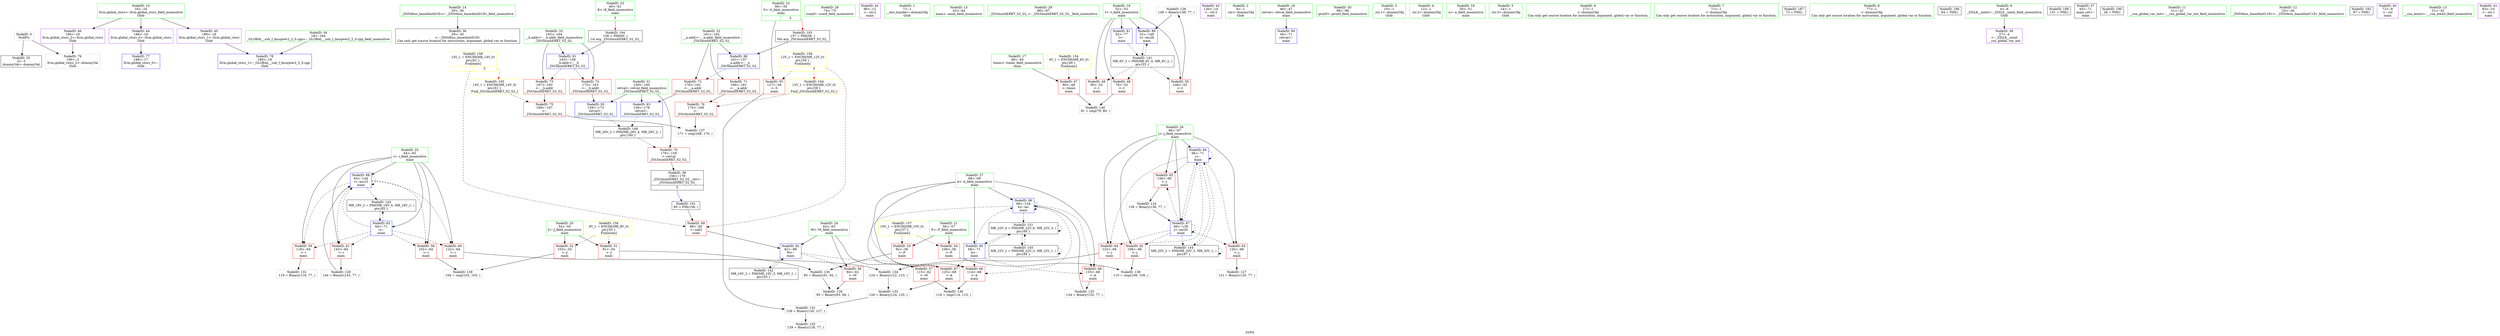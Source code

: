 digraph "SVFG" {
	label="SVFG";

	Node0x55a13d3fc640 [shape=record,color=grey,label="{NodeID: 0\nNullPtr}"];
	Node0x55a13d3fc640 -> Node0x55a13d4132e0[style=solid];
	Node0x55a13d3fc640 -> Node0x55a13d416810[style=solid];
	Node0x55a13d4120e0 [shape=record,color=green,label="{NodeID: 14\n30\<--36\n_ZNSt8ios_base4InitD1Ev\<--_ZNSt8ios_base4InitD1Ev_field_insensitive\n}"];
	Node0x55a13d4120e0 -> Node0x55a13d4133e0[style=solid];
	Node0x55a13d4178f0 [shape=record,color=black,label="{NodeID: 194\n158 = PHI(60, )\n1st arg _ZSt3minIiERKT_S2_S2_ }"];
	Node0x55a13d4178f0 -> Node0x55a13d417200[style=solid];
	Node0x55a13d412c70 [shape=record,color=green,label="{NodeID: 28\n74\<--75\nscanf\<--scanf_field_insensitive\n}"];
	Node0x55a13d419960 [shape=record,color=grey,label="{NodeID: 125\n134 = Binary(133, 77, )\n}"];
	Node0x55a13d419960 -> Node0x55a13d416df0[style=solid];
	Node0x55a13d4138f0 [shape=record,color=purple,label="{NodeID: 42\n96\<--12\n\<--.str.2\nmain\n}"];
	Node0x55a13d414cb0 [shape=record,color=grey,label="{NodeID: 139\n104 = cmp(102, 103, )\n}"];
	Node0x55a13d415500 [shape=record,color=red,label="{NodeID: 56\n94\<--62\n\<--M\nmain\n}"];
	Node0x55a13d415500 -> Node0x55a13d419de0[style=solid];
	Node0x55a13d416060 [shape=record,color=red,label="{NodeID: 70\n179\<--159\n\<--retval\n_ZSt3minIiERKT_S2_S2_\n}"];
	Node0x55a13d416060 -> Node0x55a13d4135b0[style=solid];
	Node0x55a13d416c50 [shape=record,color=blue,label="{NodeID: 84\n66\<--71\nj\<--\nmain\n}"];
	Node0x55a13d416c50 -> Node0x55a13d4159e0[style=dashed];
	Node0x55a13d416c50 -> Node0x55a13d415ab0[style=dashed];
	Node0x55a13d416c50 -> Node0x55a13d415b80[style=dashed];
	Node0x55a13d416c50 -> Node0x55a13d415c50[style=dashed];
	Node0x55a13d416c50 -> Node0x55a13d416c50[style=dashed];
	Node0x55a13d416c50 -> Node0x55a13d416ec0[style=dashed];
	Node0x55a13d416c50 -> Node0x55a13d421080[style=dashed];
	Node0x55a13d3fce50 [shape=record,color=green,label="{NodeID: 1\n7\<--1\n__dso_handle\<--dummyObj\nGlob }"];
	Node0x55a13d4121b0 [shape=record,color=green,label="{NodeID: 15\n43\<--44\nmain\<--main_field_insensitive\n}"];
	Node0x55a13d412d70 [shape=record,color=green,label="{NodeID: 29\n86\<--87\n_ZSt3minIiERKT_S2_S2_\<--_ZSt3minIiERKT_S2_S2__field_insensitive\n}"];
	Node0x55a13d419ae0 [shape=record,color=grey,label="{NodeID: 126\n149 = Binary(148, 77, )\n}"];
	Node0x55a13d419ae0 -> Node0x55a13d417060[style=solid];
	Node0x55a13d4139c0 [shape=record,color=purple,label="{NodeID: 43\n130\<--14\n\<--.str.3\nmain\n}"];
	Node0x55a13d41b830 [shape=record,color=grey,label="{NodeID: 140\n81 = cmp(79, 80, )\n}"];
	Node0x55a13d4155d0 [shape=record,color=red,label="{NodeID: 57\n115\<--62\n\<--M\nmain\n}"];
	Node0x55a13d4155d0 -> Node0x55a13d414830[style=solid];
	Node0x55a13d4248a0 [shape=record,color=yellow,style=double,label="{NodeID: 154\n4V_1 = ENCHI(MR_4V_0)\npts\{49 \}\nFun[main]}"];
	Node0x55a13d4248a0 -> Node0x55a13d413d90[style=dashed];
	Node0x55a13d416130 [shape=record,color=red,label="{NodeID: 71\n169\<--161\n\<--__a.addr\n_ZSt3minIiERKT_S2_S2_\n}"];
	Node0x55a13d416130 -> Node0x55a13d416540[style=solid];
	Node0x55a13d416d20 [shape=record,color=blue,label="{NodeID: 85\n68\<--71\nk\<--\nmain\n}"];
	Node0x55a13d416d20 -> Node0x55a13d415d20[style=dashed];
	Node0x55a13d416d20 -> Node0x55a13d415df0[style=dashed];
	Node0x55a13d416d20 -> Node0x55a13d415ec0[style=dashed];
	Node0x55a13d416d20 -> Node0x55a13d416df0[style=dashed];
	Node0x55a13d416d20 -> Node0x55a13d423380[style=dashed];
	Node0x55a13d3fcee0 [shape=record,color=green,label="{NodeID: 2\n8\<--1\n.str\<--dummyObj\nGlob }"];
	Node0x55a13d4122b0 [shape=record,color=green,label="{NodeID: 16\n46\<--47\nretval\<--retval_field_insensitive\nmain\n}"];
	Node0x55a13d4122b0 -> Node0x55a13d416910[style=solid];
	Node0x55a13d412e70 [shape=record,color=green,label="{NodeID: 30\n98\<--99\nprintf\<--printf_field_insensitive\n}"];
	Node0x55a13d419c60 [shape=record,color=grey,label="{NodeID: 127\n121 = Binary(120, 77, )\n}"];
	Node0x55a13d413a90 [shape=record,color=purple,label="{NodeID: 44\n188\<--16\nllvm.global_ctors_0\<--llvm.global_ctors\nGlob }"];
	Node0x55a13d413a90 -> Node0x55a13d416610[style=solid];
	Node0x55a13d420180 [shape=record,color=black,label="{NodeID: 141\nMR_6V_3 = PHI(MR_6V_4, MR_6V_2, )\npts\{53 \}\n}"];
	Node0x55a13d420180 -> Node0x55a13d414e80[style=dashed];
	Node0x55a13d420180 -> Node0x55a13d414f50[style=dashed];
	Node0x55a13d420180 -> Node0x55a13d415020[style=dashed];
	Node0x55a13d420180 -> Node0x55a13d417060[style=dashed];
	Node0x55a13d4156a0 [shape=record,color=red,label="{NodeID: 58\n102\<--64\n\<--i\nmain\n}"];
	Node0x55a13d4156a0 -> Node0x55a13d414cb0[style=solid];
	Node0x55a13d416200 [shape=record,color=red,label="{NodeID: 72\n176\<--161\n\<--__a.addr\n_ZSt3minIiERKT_S2_S2_\n}"];
	Node0x55a13d416200 -> Node0x55a13d4173a0[style=solid];
	Node0x55a13d416df0 [shape=record,color=blue,label="{NodeID: 86\n68\<--134\nk\<--inc\nmain\n}"];
	Node0x55a13d416df0 -> Node0x55a13d415d20[style=dashed];
	Node0x55a13d416df0 -> Node0x55a13d415df0[style=dashed];
	Node0x55a13d416df0 -> Node0x55a13d415ec0[style=dashed];
	Node0x55a13d416df0 -> Node0x55a13d416df0[style=dashed];
	Node0x55a13d416df0 -> Node0x55a13d423380[style=dashed];
	Node0x55a13d4112e0 [shape=record,color=green,label="{NodeID: 3\n10\<--1\n.str.1\<--dummyObj\nGlob }"];
	Node0x55a13d412380 [shape=record,color=green,label="{NodeID: 17\n48\<--49\ntimes\<--times_field_insensitive\nmain\n}"];
	Node0x55a13d412380 -> Node0x55a13d413d90[style=solid];
	Node0x55a13d412f70 [shape=record,color=green,label="{NodeID: 31\n159\<--160\nretval\<--retval_field_insensitive\n_ZSt3minIiERKT_S2_S2_\n}"];
	Node0x55a13d412f70 -> Node0x55a13d416060[style=solid];
	Node0x55a13d412f70 -> Node0x55a13d4172d0[style=solid];
	Node0x55a13d412f70 -> Node0x55a13d4173a0[style=solid];
	Node0x55a13d419de0 [shape=record,color=grey,label="{NodeID: 128\n95 = Binary(93, 94, )\n}"];
	Node0x55a13d413b90 [shape=record,color=purple,label="{NodeID: 45\n189\<--16\nllvm.global_ctors_1\<--llvm.global_ctors\nGlob }"];
	Node0x55a13d413b90 -> Node0x55a13d416710[style=solid];
	Node0x55a13d420680 [shape=record,color=black,label="{NodeID: 142\nMR_16V_2 = PHI(MR_16V_3, MR_16V_1, )\npts\{63 \}\n}"];
	Node0x55a13d420680 -> Node0x55a13d416ab0[style=dashed];
	Node0x55a13d415770 [shape=record,color=red,label="{NodeID: 59\n118\<--64\n\<--i\nmain\n}"];
	Node0x55a13d415770 -> Node0x55a13d41a260[style=solid];
	Node0x55a13d424a60 [shape=record,color=yellow,style=double,label="{NodeID: 156\n8V_1 = ENCHI(MR_8V_0)\npts\{55 \}\nFun[main]}"];
	Node0x55a13d424a60 -> Node0x55a13d4150f0[style=dashed];
	Node0x55a13d424a60 -> Node0x55a13d4151c0[style=dashed];
	Node0x55a13d4162d0 [shape=record,color=red,label="{NodeID: 73\n167\<--163\n\<--__b.addr\n_ZSt3minIiERKT_S2_S2_\n}"];
	Node0x55a13d4162d0 -> Node0x55a13d416470[style=solid];
	Node0x55a13d416ec0 [shape=record,color=blue,label="{NodeID: 87\n66\<--139\nj\<--inc20\nmain\n}"];
	Node0x55a13d416ec0 -> Node0x55a13d4159e0[style=dashed];
	Node0x55a13d416ec0 -> Node0x55a13d415ab0[style=dashed];
	Node0x55a13d416ec0 -> Node0x55a13d415b80[style=dashed];
	Node0x55a13d416ec0 -> Node0x55a13d415c50[style=dashed];
	Node0x55a13d416ec0 -> Node0x55a13d416c50[style=dashed];
	Node0x55a13d416ec0 -> Node0x55a13d416ec0[style=dashed];
	Node0x55a13d416ec0 -> Node0x55a13d421080[style=dashed];
	Node0x55a13d411370 [shape=record,color=green,label="{NodeID: 4\n12\<--1\n.str.2\<--dummyObj\nGlob }"];
	Node0x55a13d412450 [shape=record,color=green,label="{NodeID: 18\n50\<--51\nn\<--n_field_insensitive\nmain\n}"];
	Node0x55a13d413040 [shape=record,color=green,label="{NodeID: 32\n161\<--162\n__a.addr\<--__a.addr_field_insensitive\n_ZSt3minIiERKT_S2_S2_\n}"];
	Node0x55a13d413040 -> Node0x55a13d416130[style=solid];
	Node0x55a13d413040 -> Node0x55a13d416200[style=solid];
	Node0x55a13d413040 -> Node0x55a13d417130[style=solid];
	Node0x55a13d419f60 [shape=record,color=grey,label="{NodeID: 129\n144 = Binary(143, 77, )\n}"];
	Node0x55a13d419f60 -> Node0x55a13d416f90[style=solid];
	Node0x55a13d413c90 [shape=record,color=purple,label="{NodeID: 46\n190\<--16\nllvm.global_ctors_2\<--llvm.global_ctors\nGlob }"];
	Node0x55a13d413c90 -> Node0x55a13d416810[style=solid];
	Node0x55a13d420b80 [shape=record,color=black,label="{NodeID: 143\nMR_18V_2 = PHI(MR_18V_4, MR_18V_1, )\npts\{65 \}\n}"];
	Node0x55a13d420b80 -> Node0x55a13d416b80[style=dashed];
	Node0x55a13d415840 [shape=record,color=red,label="{NodeID: 60\n122\<--64\n\<--i\nmain\n}"];
	Node0x55a13d415840 -> Node0x55a13d41a6e0[style=solid];
	Node0x55a13d424b40 [shape=record,color=yellow,style=double,label="{NodeID: 157\n10V_1 = ENCHI(MR_10V_0)\npts\{57 \}\nFun[main]}"];
	Node0x55a13d424b40 -> Node0x55a13d415290[style=dashed];
	Node0x55a13d424b40 -> Node0x55a13d415360[style=dashed];
	Node0x55a13d4163a0 [shape=record,color=red,label="{NodeID: 74\n173\<--163\n\<--__b.addr\n_ZSt3minIiERKT_S2_S2_\n}"];
	Node0x55a13d4163a0 -> Node0x55a13d4172d0[style=solid];
	Node0x55a13d416f90 [shape=record,color=blue,label="{NodeID: 88\n64\<--144\ni\<--inc23\nmain\n}"];
	Node0x55a13d416f90 -> Node0x55a13d4156a0[style=dashed];
	Node0x55a13d416f90 -> Node0x55a13d415770[style=dashed];
	Node0x55a13d416f90 -> Node0x55a13d415840[style=dashed];
	Node0x55a13d416f90 -> Node0x55a13d415910[style=dashed];
	Node0x55a13d416f90 -> Node0x55a13d416f90[style=dashed];
	Node0x55a13d416f90 -> Node0x55a13d420b80[style=dashed];
	Node0x55a13d411bd0 [shape=record,color=green,label="{NodeID: 5\n14\<--1\n.str.3\<--dummyObj\nGlob }"];
	Node0x55a13d412520 [shape=record,color=green,label="{NodeID: 19\n52\<--53\nt\<--t_field_insensitive\nmain\n}"];
	Node0x55a13d412520 -> Node0x55a13d414e80[style=solid];
	Node0x55a13d412520 -> Node0x55a13d414f50[style=solid];
	Node0x55a13d412520 -> Node0x55a13d415020[style=solid];
	Node0x55a13d412520 -> Node0x55a13d4169e0[style=solid];
	Node0x55a13d412520 -> Node0x55a13d417060[style=solid];
	Node0x55a13d413110 [shape=record,color=green,label="{NodeID: 33\n163\<--164\n__b.addr\<--__b.addr_field_insensitive\n_ZSt3minIiERKT_S2_S2_\n}"];
	Node0x55a13d413110 -> Node0x55a13d4162d0[style=solid];
	Node0x55a13d413110 -> Node0x55a13d4163a0[style=solid];
	Node0x55a13d413110 -> Node0x55a13d417200[style=solid];
	Node0x55a13d41a0e0 [shape=record,color=grey,label="{NodeID: 130\n93 = Binary(91, 92, )\n}"];
	Node0x55a13d41a0e0 -> Node0x55a13d419de0[style=solid];
	Node0x55a13d413d90 [shape=record,color=red,label="{NodeID: 47\n80\<--48\n\<--times\nmain\n}"];
	Node0x55a13d413d90 -> Node0x55a13d41b830[style=solid];
	Node0x55a13d421080 [shape=record,color=black,label="{NodeID: 144\nMR_20V_2 = PHI(MR_20V_3, MR_20V_1, )\npts\{67 \}\n}"];
	Node0x55a13d421080 -> Node0x55a13d416c50[style=dashed];
	Node0x55a13d421080 -> Node0x55a13d421080[style=dashed];
	Node0x55a13d415910 [shape=record,color=red,label="{NodeID: 61\n143\<--64\n\<--i\nmain\n}"];
	Node0x55a13d415910 -> Node0x55a13d419f60[style=solid];
	Node0x55a13d424c20 [shape=record,color=yellow,style=double,label="{NodeID: 158\n12V_1 = ENCHI(MR_12V_0)\npts\{59 \}\nFun[main]|{|<s2>5}}"];
	Node0x55a13d424c20 -> Node0x55a13d415430[style=dashed];
	Node0x55a13d424c20 -> Node0x55a13d415f90[style=dashed];
	Node0x55a13d424c20:s2 -> Node0x55a13d425160[style=dashed,color=red];
	Node0x55a13d416470 [shape=record,color=red,label="{NodeID: 75\n168\<--167\n\<--\n_ZSt3minIiERKT_S2_S2_\n}"];
	Node0x55a13d416470 -> Node0x55a13d4149b0[style=solid];
	Node0x55a13d417060 [shape=record,color=blue,label="{NodeID: 89\n52\<--149\nt\<--inc26\nmain\n}"];
	Node0x55a13d417060 -> Node0x55a13d420180[style=dashed];
	Node0x55a13d411c60 [shape=record,color=green,label="{NodeID: 6\n17\<--1\n\<--dummyObj\nCan only get source location for instruction, argument, global var or function.}"];
	Node0x55a13d4125f0 [shape=record,color=green,label="{NodeID: 20\n54\<--55\nJ\<--J_field_insensitive\nmain\n}"];
	Node0x55a13d4125f0 -> Node0x55a13d4150f0[style=solid];
	Node0x55a13d4125f0 -> Node0x55a13d4151c0[style=solid];
	Node0x55a13d4131e0 [shape=record,color=green,label="{NodeID: 34\n18\<--184\n_GLOBAL__sub_I_lmzqwer2_2_0.cpp\<--_GLOBAL__sub_I_lmzqwer2_2_0.cpp_field_insensitive\n}"];
	Node0x55a13d4131e0 -> Node0x55a13d416710[style=solid];
	Node0x55a13d41a260 [shape=record,color=grey,label="{NodeID: 131\n119 = Binary(118, 77, )\n}"];
	Node0x55a13d414e80 [shape=record,color=red,label="{NodeID: 48\n79\<--52\n\<--t\nmain\n}"];
	Node0x55a13d414e80 -> Node0x55a13d41b830[style=solid];
	Node0x55a13d421580 [shape=record,color=black,label="{NodeID: 145\nMR_22V_2 = PHI(MR_22V_3, MR_22V_1, )\npts\{69 \}\n}"];
	Node0x55a13d421580 -> Node0x55a13d421580[style=dashed];
	Node0x55a13d421580 -> Node0x55a13d423380[style=dashed];
	Node0x55a13d4159e0 [shape=record,color=red,label="{NodeID: 62\n108\<--66\n\<--j\nmain\n}"];
	Node0x55a13d4159e0 -> Node0x55a13d414b30[style=solid];
	Node0x55a13d424d00 [shape=record,color=yellow,style=double,label="{NodeID: 159\n14V_1 = ENCHI(MR_14V_0)\npts\{61 \}\nFun[main]|{|<s1>5}}"];
	Node0x55a13d424d00 -> Node0x55a13d415f90[style=dashed];
	Node0x55a13d424d00:s1 -> Node0x55a13d425270[style=dashed,color=red];
	Node0x55a13d416540 [shape=record,color=red,label="{NodeID: 76\n170\<--169\n\<--\n_ZSt3minIiERKT_S2_S2_\n}"];
	Node0x55a13d416540 -> Node0x55a13d4149b0[style=solid];
	Node0x55a13d417130 [shape=record,color=blue,label="{NodeID: 90\n161\<--157\n__a.addr\<--__a\n_ZSt3minIiERKT_S2_S2_\n}"];
	Node0x55a13d417130 -> Node0x55a13d416130[style=dashed];
	Node0x55a13d417130 -> Node0x55a13d416200[style=dashed];
	Node0x55a13d411cf0 [shape=record,color=green,label="{NodeID: 7\n71\<--1\n\<--dummyObj\nCan only get source location for instruction, argument, global var or function.}"];
	Node0x55a13d42de60 [shape=record,color=black,label="{NodeID: 187\n73 = PHI()\n}"];
	Node0x55a13d4126c0 [shape=record,color=green,label="{NodeID: 21\n56\<--57\nP\<--P_field_insensitive\nmain\n}"];
	Node0x55a13d4126c0 -> Node0x55a13d415290[style=solid];
	Node0x55a13d4126c0 -> Node0x55a13d415360[style=solid];
	Node0x55a13d4132e0 [shape=record,color=black,label="{NodeID: 35\n2\<--3\ndummyVal\<--dummyVal\n}"];
	Node0x55a13d41a3e0 [shape=record,color=grey,label="{NodeID: 132\n128 = Binary(126, 127, )\n}"];
	Node0x55a13d41a3e0 -> Node0x55a13d4146b0[style=solid];
	Node0x55a13d414f50 [shape=record,color=red,label="{NodeID: 49\n90\<--52\n\<--t\nmain\n}"];
	Node0x55a13d415ab0 [shape=record,color=red,label="{NodeID: 63\n120\<--66\n\<--j\nmain\n}"];
	Node0x55a13d415ab0 -> Node0x55a13d419c60[style=solid];
	Node0x55a13d416610 [shape=record,color=blue,label="{NodeID: 77\n188\<--17\nllvm.global_ctors_0\<--\nGlob }"];
	Node0x55a13d417200 [shape=record,color=blue,label="{NodeID: 91\n163\<--158\n__b.addr\<--__b\n_ZSt3minIiERKT_S2_S2_\n}"];
	Node0x55a13d417200 -> Node0x55a13d4162d0[style=dashed];
	Node0x55a13d417200 -> Node0x55a13d4163a0[style=dashed];
	Node0x55a13d411d80 [shape=record,color=green,label="{NodeID: 8\n77\<--1\n\<--dummyObj\nCan only get source location for instruction, argument, global var or function.}"];
	Node0x55a13d42e530 [shape=record,color=black,label="{NodeID: 188\n84 = PHI()\n}"];
	Node0x55a13d412790 [shape=record,color=green,label="{NodeID: 22\n58\<--59\nS\<--S_field_insensitive\nmain\n|{|<s1>5}}"];
	Node0x55a13d412790 -> Node0x55a13d415430[style=solid];
	Node0x55a13d412790:s1 -> Node0x55a13d4177c0[style=solid,color=red];
	Node0x55a13d4133e0 [shape=record,color=black,label="{NodeID: 36\n29\<--30\n\<--_ZNSt8ios_base4InitD1Ev\nCan only get source location for instruction, argument, global var or function.}"];
	Node0x55a13d41a560 [shape=record,color=grey,label="{NodeID: 133\n126 = Binary(124, 125, )\n}"];
	Node0x55a13d41a560 -> Node0x55a13d41a3e0[style=solid];
	Node0x55a13d415020 [shape=record,color=red,label="{NodeID: 50\n148\<--52\n\<--t\nmain\n}"];
	Node0x55a13d415020 -> Node0x55a13d419ae0[style=solid];
	Node0x55a13d415b80 [shape=record,color=red,label="{NodeID: 64\n123\<--66\n\<--j\nmain\n}"];
	Node0x55a13d415b80 -> Node0x55a13d41a6e0[style=solid];
	Node0x55a13d416710 [shape=record,color=blue,label="{NodeID: 78\n189\<--18\nllvm.global_ctors_1\<--_GLOBAL__sub_I_lmzqwer2_2_0.cpp\nGlob }"];
	Node0x55a13d4172d0 [shape=record,color=blue,label="{NodeID: 92\n159\<--173\nretval\<--\n_ZSt3minIiERKT_S2_S2_\n}"];
	Node0x55a13d4172d0 -> Node0x55a13d422980[style=dashed];
	Node0x55a13d411e10 [shape=record,color=green,label="{NodeID: 9\n4\<--6\n_ZStL8__ioinit\<--_ZStL8__ioinit_field_insensitive\nGlob }"];
	Node0x55a13d411e10 -> Node0x55a13d413680[style=solid];
	Node0x55a13d42e630 [shape=record,color=black,label="{NodeID: 189\n131 = PHI()\n}"];
	Node0x55a13d412860 [shape=record,color=green,label="{NodeID: 23\n60\<--61\nK\<--K_field_insensitive\nmain\n|{<s0>5}}"];
	Node0x55a13d412860:s0 -> Node0x55a13d4178f0[style=solid,color=red];
	Node0x55a13d4134e0 [shape=record,color=black,label="{NodeID: 37\n45\<--71\nmain_ret\<--\nmain\n}"];
	Node0x55a13d41a6e0 [shape=record,color=grey,label="{NodeID: 134\n124 = Binary(122, 123, )\n}"];
	Node0x55a13d41a6e0 -> Node0x55a13d41a560[style=solid];
	Node0x55a13d4150f0 [shape=record,color=red,label="{NodeID: 51\n91\<--54\n\<--J\nmain\n}"];
	Node0x55a13d4150f0 -> Node0x55a13d41a0e0[style=solid];
	Node0x55a13d415c50 [shape=record,color=red,label="{NodeID: 65\n138\<--66\n\<--j\nmain\n}"];
	Node0x55a13d415c50 -> Node0x55a13d4197e0[style=solid];
	Node0x55a13d416810 [shape=record,color=blue, style = dotted,label="{NodeID: 79\n190\<--3\nllvm.global_ctors_2\<--dummyVal\nGlob }"];
	Node0x55a13d4173a0 [shape=record,color=blue,label="{NodeID: 93\n159\<--176\nretval\<--\n_ZSt3minIiERKT_S2_S2_\n}"];
	Node0x55a13d4173a0 -> Node0x55a13d422980[style=dashed];
	Node0x55a13d411ea0 [shape=record,color=green,label="{NodeID: 10\n16\<--20\nllvm.global_ctors\<--llvm.global_ctors_field_insensitive\nGlob }"];
	Node0x55a13d411ea0 -> Node0x55a13d413a90[style=solid];
	Node0x55a13d411ea0 -> Node0x55a13d413b90[style=solid];
	Node0x55a13d411ea0 -> Node0x55a13d413c90[style=solid];
	Node0x55a13d42e730 [shape=record,color=black,label="{NodeID: 190\n28 = PHI()\n}"];
	Node0x55a13d412930 [shape=record,color=green,label="{NodeID: 24\n62\<--63\nM\<--M_field_insensitive\nmain\n}"];
	Node0x55a13d412930 -> Node0x55a13d415500[style=solid];
	Node0x55a13d412930 -> Node0x55a13d4155d0[style=solid];
	Node0x55a13d412930 -> Node0x55a13d416ab0[style=solid];
	Node0x55a13d4135b0 [shape=record,color=black,label="{NodeID: 38\n156\<--179\n_ZSt3minIiERKT_S2_S2__ret\<--\n_ZSt3minIiERKT_S2_S2_\n|{<s0>5}}"];
	Node0x55a13d4135b0:s0 -> Node0x55a13d42e830[style=solid,color=blue];
	Node0x55a13d4146b0 [shape=record,color=grey,label="{NodeID: 135\n129 = Binary(128, 77, )\n}"];
	Node0x55a13d4151c0 [shape=record,color=red,label="{NodeID: 52\n103\<--54\n\<--J\nmain\n}"];
	Node0x55a13d4151c0 -> Node0x55a13d414cb0[style=solid];
	Node0x55a13d422980 [shape=record,color=black,label="{NodeID: 149\nMR_26V_3 = PHI(MR_26V_4, MR_26V_2, )\npts\{160 \}\n}"];
	Node0x55a13d422980 -> Node0x55a13d416060[style=dashed];
	Node0x55a13d415d20 [shape=record,color=red,label="{NodeID: 66\n114\<--68\n\<--k\nmain\n}"];
	Node0x55a13d415d20 -> Node0x55a13d414830[style=solid];
	Node0x55a13d416910 [shape=record,color=blue,label="{NodeID: 80\n46\<--71\nretval\<--\nmain\n}"];
	Node0x55a13d411f30 [shape=record,color=green,label="{NodeID: 11\n21\<--22\n__cxx_global_var_init\<--__cxx_global_var_init_field_insensitive\n}"];
	Node0x55a13d42e830 [shape=record,color=black,label="{NodeID: 191\n85 = PHI(156, )\n}"];
	Node0x55a13d42e830 -> Node0x55a13d415f90[style=solid];
	Node0x55a13d412a00 [shape=record,color=green,label="{NodeID: 25\n64\<--65\ni\<--i_field_insensitive\nmain\n}"];
	Node0x55a13d412a00 -> Node0x55a13d4156a0[style=solid];
	Node0x55a13d412a00 -> Node0x55a13d415770[style=solid];
	Node0x55a13d412a00 -> Node0x55a13d415840[style=solid];
	Node0x55a13d412a00 -> Node0x55a13d415910[style=solid];
	Node0x55a13d412a00 -> Node0x55a13d416b80[style=solid];
	Node0x55a13d412a00 -> Node0x55a13d416f90[style=solid];
	Node0x55a13d413680 [shape=record,color=purple,label="{NodeID: 39\n27\<--4\n\<--_ZStL8__ioinit\n__cxx_global_var_init\n}"];
	Node0x55a13d414830 [shape=record,color=grey,label="{NodeID: 136\n116 = cmp(114, 115, )\n}"];
	Node0x55a13d415290 [shape=record,color=red,label="{NodeID: 53\n92\<--56\n\<--P\nmain\n}"];
	Node0x55a13d415290 -> Node0x55a13d41a0e0[style=solid];
	Node0x55a13d415df0 [shape=record,color=red,label="{NodeID: 67\n125\<--68\n\<--k\nmain\n}"];
	Node0x55a13d415df0 -> Node0x55a13d41a560[style=solid];
	Node0x55a13d425160 [shape=record,color=yellow,style=double,label="{NodeID: 164\n12V_1 = ENCHI(MR_12V_0)\npts\{59 \}\nFun[_ZSt3minIiERKT_S2_S2_]}"];
	Node0x55a13d425160 -> Node0x55a13d416540[style=dashed];
	Node0x55a13d4169e0 [shape=record,color=blue,label="{NodeID: 81\n52\<--77\nt\<--\nmain\n}"];
	Node0x55a13d4169e0 -> Node0x55a13d420180[style=dashed];
	Node0x55a13d411fc0 [shape=record,color=green,label="{NodeID: 12\n25\<--26\n_ZNSt8ios_base4InitC1Ev\<--_ZNSt8ios_base4InitC1Ev_field_insensitive\n}"];
	Node0x55a13d4176f0 [shape=record,color=black,label="{NodeID: 192\n97 = PHI()\n}"];
	Node0x55a13d412ad0 [shape=record,color=green,label="{NodeID: 26\n66\<--67\nj\<--j_field_insensitive\nmain\n}"];
	Node0x55a13d412ad0 -> Node0x55a13d4159e0[style=solid];
	Node0x55a13d412ad0 -> Node0x55a13d415ab0[style=solid];
	Node0x55a13d412ad0 -> Node0x55a13d415b80[style=solid];
	Node0x55a13d412ad0 -> Node0x55a13d415c50[style=solid];
	Node0x55a13d412ad0 -> Node0x55a13d416c50[style=solid];
	Node0x55a13d412ad0 -> Node0x55a13d416ec0[style=solid];
	Node0x55a13d413750 [shape=record,color=purple,label="{NodeID: 40\n72\<--8\n\<--.str\nmain\n}"];
	Node0x55a13d4149b0 [shape=record,color=grey,label="{NodeID: 137\n171 = cmp(168, 170, )\n}"];
	Node0x55a13d415360 [shape=record,color=red,label="{NodeID: 54\n109\<--56\n\<--P\nmain\n}"];
	Node0x55a13d415360 -> Node0x55a13d414b30[style=solid];
	Node0x55a13d423380 [shape=record,color=black,label="{NodeID: 151\nMR_22V_4 = PHI(MR_22V_6, MR_22V_3, )\npts\{69 \}\n}"];
	Node0x55a13d423380 -> Node0x55a13d416d20[style=dashed];
	Node0x55a13d423380 -> Node0x55a13d421580[style=dashed];
	Node0x55a13d423380 -> Node0x55a13d423380[style=dashed];
	Node0x55a13d415ec0 [shape=record,color=red,label="{NodeID: 68\n133\<--68\n\<--k\nmain\n}"];
	Node0x55a13d415ec0 -> Node0x55a13d419960[style=solid];
	Node0x55a13d425270 [shape=record,color=yellow,style=double,label="{NodeID: 165\n14V_1 = ENCHI(MR_14V_0)\npts\{61 \}\nFun[_ZSt3minIiERKT_S2_S2_]}"];
	Node0x55a13d425270 -> Node0x55a13d416470[style=dashed];
	Node0x55a13d416ab0 [shape=record,color=blue,label="{NodeID: 82\n62\<--88\nM\<--\nmain\n}"];
	Node0x55a13d416ab0 -> Node0x55a13d415500[style=dashed];
	Node0x55a13d416ab0 -> Node0x55a13d4155d0[style=dashed];
	Node0x55a13d416ab0 -> Node0x55a13d420680[style=dashed];
	Node0x55a13d412050 [shape=record,color=green,label="{NodeID: 13\n31\<--32\n__cxa_atexit\<--__cxa_atexit_field_insensitive\n}"];
	Node0x55a13d4177c0 [shape=record,color=black,label="{NodeID: 193\n157 = PHI(58, )\n0th arg _ZSt3minIiERKT_S2_S2_ }"];
	Node0x55a13d4177c0 -> Node0x55a13d417130[style=solid];
	Node0x55a13d412ba0 [shape=record,color=green,label="{NodeID: 27\n68\<--69\nk\<--k_field_insensitive\nmain\n}"];
	Node0x55a13d412ba0 -> Node0x55a13d415d20[style=solid];
	Node0x55a13d412ba0 -> Node0x55a13d415df0[style=solid];
	Node0x55a13d412ba0 -> Node0x55a13d415ec0[style=solid];
	Node0x55a13d412ba0 -> Node0x55a13d416d20[style=solid];
	Node0x55a13d412ba0 -> Node0x55a13d416df0[style=solid];
	Node0x55a13d4197e0 [shape=record,color=grey,label="{NodeID: 124\n139 = Binary(138, 77, )\n}"];
	Node0x55a13d4197e0 -> Node0x55a13d416ec0[style=solid];
	Node0x55a13d413820 [shape=record,color=purple,label="{NodeID: 41\n83\<--10\n\<--.str.1\nmain\n}"];
	Node0x55a13d414b30 [shape=record,color=grey,label="{NodeID: 138\n110 = cmp(108, 109, )\n}"];
	Node0x55a13d415430 [shape=record,color=red,label="{NodeID: 55\n127\<--58\n\<--S\nmain\n}"];
	Node0x55a13d415430 -> Node0x55a13d41a3e0[style=solid];
	Node0x55a13d415f90 [shape=record,color=red,label="{NodeID: 69\n88\<--85\n\<--call2\nmain\n}"];
	Node0x55a13d415f90 -> Node0x55a13d416ab0[style=solid];
	Node0x55a13d416b80 [shape=record,color=blue,label="{NodeID: 83\n64\<--71\ni\<--\nmain\n}"];
	Node0x55a13d416b80 -> Node0x55a13d4156a0[style=dashed];
	Node0x55a13d416b80 -> Node0x55a13d415770[style=dashed];
	Node0x55a13d416b80 -> Node0x55a13d415840[style=dashed];
	Node0x55a13d416b80 -> Node0x55a13d415910[style=dashed];
	Node0x55a13d416b80 -> Node0x55a13d416f90[style=dashed];
	Node0x55a13d416b80 -> Node0x55a13d420b80[style=dashed];
}
